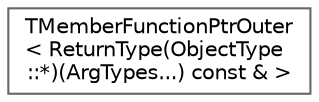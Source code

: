 digraph "Graphical Class Hierarchy"
{
 // INTERACTIVE_SVG=YES
 // LATEX_PDF_SIZE
  bgcolor="transparent";
  edge [fontname=Helvetica,fontsize=10,labelfontname=Helvetica,labelfontsize=10];
  node [fontname=Helvetica,fontsize=10,shape=box,height=0.2,width=0.4];
  rankdir="LR";
  Node0 [id="Node000000",label="TMemberFunctionPtrOuter\l\< ReturnType(ObjectType\l::*)(ArgTypes...) const & \>",height=0.2,width=0.4,color="grey40", fillcolor="white", style="filled",URL="$db/d06/structTMemberFunctionPtrOuter_3_01ReturnType_07ObjectType_1_1_5_08_07ArgTypes_8_8_8_08_01const_01_6_01_4.html",tooltip=" "];
}
